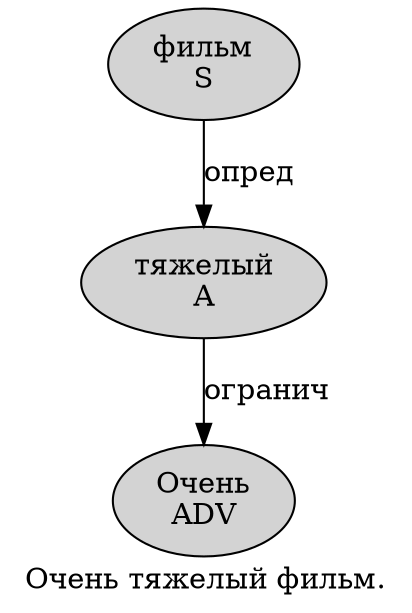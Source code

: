 digraph SENTENCE_936 {
	graph [label="Очень тяжелый фильм."]
	node [style=filled]
		0 [label="Очень
ADV" color="" fillcolor=lightgray penwidth=1 shape=ellipse]
		1 [label="тяжелый
A" color="" fillcolor=lightgray penwidth=1 shape=ellipse]
		2 [label="фильм
S" color="" fillcolor=lightgray penwidth=1 shape=ellipse]
			1 -> 0 [label="огранич"]
			2 -> 1 [label="опред"]
}
